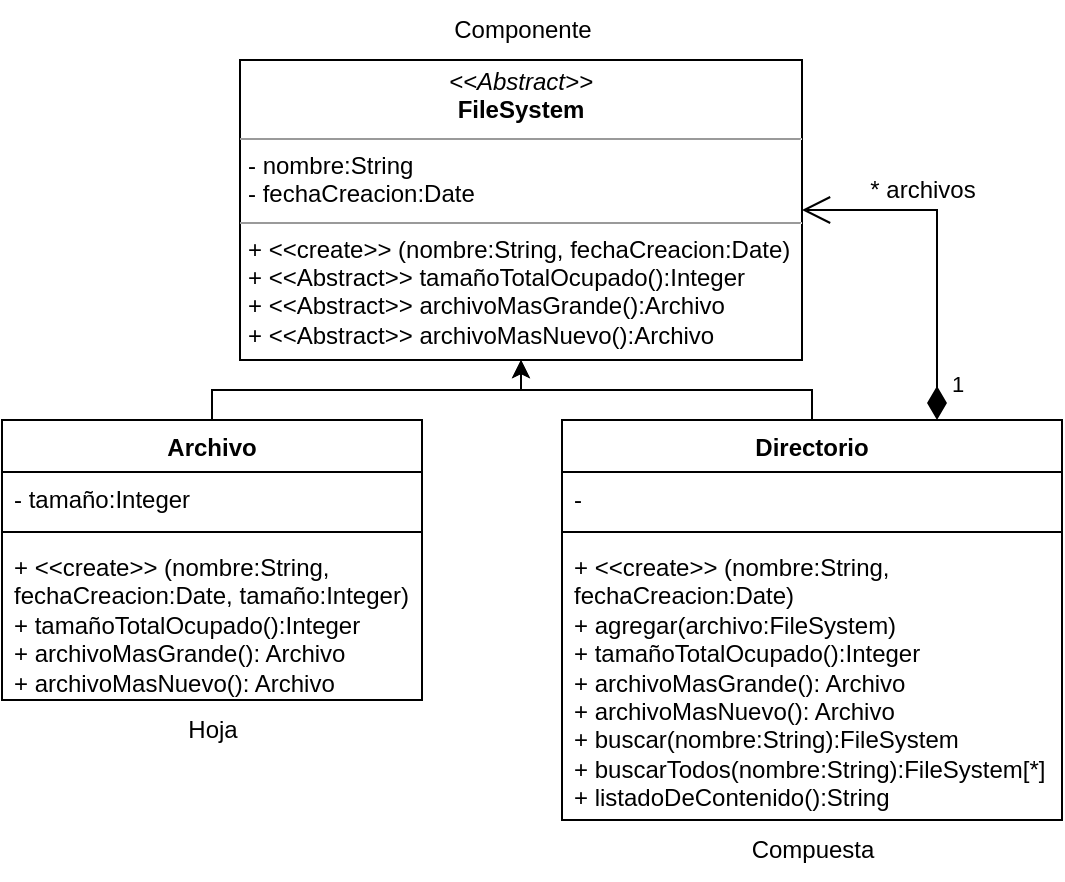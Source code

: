 <mxfile version="21.7.5" type="device">
  <diagram name="Page-1" id="mIGIi5mART5u_Ui1lpeW">
    <mxGraphModel dx="593" dy="711" grid="1" gridSize="10" guides="1" tooltips="1" connect="1" arrows="1" fold="1" page="1" pageScale="1" pageWidth="827" pageHeight="1169" math="0" shadow="0">
      <root>
        <mxCell id="0" />
        <mxCell id="1" parent="0" />
        <mxCell id="TAQJw6ibMaiN1KOhBMYJ-1" value="&lt;p style=&quot;margin:0px;margin-top:4px;text-align:center;&quot;&gt;&lt;i&gt;&amp;lt;&amp;lt;Abstract&amp;gt;&amp;gt;&lt;/i&gt;&lt;br&gt;&lt;b&gt;FileSystem&lt;/b&gt;&lt;/p&gt;&lt;hr size=&quot;1&quot;&gt;&lt;p style=&quot;margin:0px;margin-left:4px;&quot;&gt;- nombre:String&lt;/p&gt;&lt;p style=&quot;margin:0px;margin-left:4px;&quot;&gt;- fechaCreacion:Date&lt;/p&gt;&lt;hr size=&quot;1&quot;&gt;&lt;p style=&quot;margin:0px;margin-left:4px;&quot;&gt;+ &amp;lt;&amp;lt;create&amp;gt;&amp;gt; (nombre:String, fechaCreacion:Date)&lt;/p&gt;&lt;p style=&quot;margin:0px;margin-left:4px;&quot;&gt;+ &amp;lt;&amp;lt;Abstract&amp;gt;&amp;gt; tamañoTotalOcupado():Integer&lt;/p&gt;&lt;p style=&quot;margin:0px;margin-left:4px;&quot;&gt;+ &amp;lt;&amp;lt;Abstract&amp;gt;&amp;gt; archivoMasGrande():Archivo&lt;/p&gt;&lt;p style=&quot;margin:0px;margin-left:4px;&quot;&gt;+ &amp;lt;&amp;lt;Abstract&amp;gt;&amp;gt; archivoMasNuevo():Archivo&lt;/p&gt;" style="verticalAlign=top;align=left;overflow=fill;fontSize=12;fontFamily=Helvetica;html=1;whiteSpace=wrap;" vertex="1" parent="1">
          <mxGeometry x="319" y="60" width="281" height="150" as="geometry" />
        </mxCell>
        <mxCell id="TAQJw6ibMaiN1KOhBMYJ-2" value="Archivo" style="swimlane;fontStyle=1;align=center;verticalAlign=top;childLayout=stackLayout;horizontal=1;startSize=26;horizontalStack=0;resizeParent=1;resizeParentMax=0;resizeLast=0;collapsible=1;marginBottom=0;whiteSpace=wrap;html=1;" vertex="1" parent="1">
          <mxGeometry x="200" y="240" width="210" height="140" as="geometry" />
        </mxCell>
        <mxCell id="TAQJw6ibMaiN1KOhBMYJ-3" value="- tamaño:Integer" style="text;strokeColor=none;fillColor=none;align=left;verticalAlign=top;spacingLeft=4;spacingRight=4;overflow=hidden;rotatable=0;points=[[0,0.5],[1,0.5]];portConstraint=eastwest;whiteSpace=wrap;html=1;" vertex="1" parent="TAQJw6ibMaiN1KOhBMYJ-2">
          <mxGeometry y="26" width="210" height="26" as="geometry" />
        </mxCell>
        <mxCell id="TAQJw6ibMaiN1KOhBMYJ-4" value="" style="line;strokeWidth=1;fillColor=none;align=left;verticalAlign=middle;spacingTop=-1;spacingLeft=3;spacingRight=3;rotatable=0;labelPosition=right;points=[];portConstraint=eastwest;strokeColor=inherit;" vertex="1" parent="TAQJw6ibMaiN1KOhBMYJ-2">
          <mxGeometry y="52" width="210" height="8" as="geometry" />
        </mxCell>
        <mxCell id="TAQJw6ibMaiN1KOhBMYJ-5" value="+ &amp;lt;&amp;lt;create&amp;gt;&amp;gt; (nombre:String, fechaCreacion:Date, tamaño:Integer)&lt;br&gt;+ tamañoTotalOcupado():Integer&lt;br&gt;+ archivoMasGrande(): Archivo&lt;br&gt;+ archivoMasNuevo(): Archivo" style="text;strokeColor=none;fillColor=none;align=left;verticalAlign=top;spacingLeft=4;spacingRight=4;overflow=hidden;rotatable=0;points=[[0,0.5],[1,0.5]];portConstraint=eastwest;whiteSpace=wrap;html=1;" vertex="1" parent="TAQJw6ibMaiN1KOhBMYJ-2">
          <mxGeometry y="60" width="210" height="80" as="geometry" />
        </mxCell>
        <mxCell id="TAQJw6ibMaiN1KOhBMYJ-6" value="Directorio" style="swimlane;fontStyle=1;align=center;verticalAlign=top;childLayout=stackLayout;horizontal=1;startSize=26;horizontalStack=0;resizeParent=1;resizeParentMax=0;resizeLast=0;collapsible=1;marginBottom=0;whiteSpace=wrap;html=1;" vertex="1" parent="1">
          <mxGeometry x="480" y="240" width="250" height="200" as="geometry" />
        </mxCell>
        <mxCell id="TAQJw6ibMaiN1KOhBMYJ-7" value="-" style="text;strokeColor=none;fillColor=none;align=left;verticalAlign=top;spacingLeft=4;spacingRight=4;overflow=hidden;rotatable=0;points=[[0,0.5],[1,0.5]];portConstraint=eastwest;whiteSpace=wrap;html=1;" vertex="1" parent="TAQJw6ibMaiN1KOhBMYJ-6">
          <mxGeometry y="26" width="250" height="26" as="geometry" />
        </mxCell>
        <mxCell id="TAQJw6ibMaiN1KOhBMYJ-8" value="" style="line;strokeWidth=1;fillColor=none;align=left;verticalAlign=middle;spacingTop=-1;spacingLeft=3;spacingRight=3;rotatable=0;labelPosition=right;points=[];portConstraint=eastwest;strokeColor=inherit;" vertex="1" parent="TAQJw6ibMaiN1KOhBMYJ-6">
          <mxGeometry y="52" width="250" height="8" as="geometry" />
        </mxCell>
        <mxCell id="TAQJw6ibMaiN1KOhBMYJ-9" value="+ &amp;lt;&amp;lt;create&amp;gt;&amp;gt; (nombre:String, fechaCreacion:Date)&lt;br&gt;+ agregar(archivo:FileSystem)&lt;br&gt;+ tamañoTotalOcupado():Integer&lt;br&gt;+ archivoMasGrande(): Archivo&lt;br&gt;+ archivoMasNuevo(): Archivo&lt;br&gt;+ buscar(nombre:String):FileSystem&lt;br&gt;+ buscarTodos(nombre:String):FileSystem[*]&lt;br&gt;+ listadoDeContenido():String" style="text;strokeColor=none;fillColor=none;align=left;verticalAlign=top;spacingLeft=4;spacingRight=4;overflow=hidden;rotatable=0;points=[[0,0.5],[1,0.5]];portConstraint=eastwest;whiteSpace=wrap;html=1;" vertex="1" parent="TAQJw6ibMaiN1KOhBMYJ-6">
          <mxGeometry y="60" width="250" height="140" as="geometry" />
        </mxCell>
        <mxCell id="TAQJw6ibMaiN1KOhBMYJ-10" value="" style="endArrow=classic;html=1;rounded=0;exitX=0.5;exitY=0;exitDx=0;exitDy=0;entryX=0.5;entryY=1;entryDx=0;entryDy=0;edgeStyle=orthogonalEdgeStyle;" edge="1" parent="1" source="TAQJw6ibMaiN1KOhBMYJ-2" target="TAQJw6ibMaiN1KOhBMYJ-1">
          <mxGeometry width="50" height="50" relative="1" as="geometry">
            <mxPoint x="460" y="270" as="sourcePoint" />
            <mxPoint x="510" y="220" as="targetPoint" />
          </mxGeometry>
        </mxCell>
        <mxCell id="TAQJw6ibMaiN1KOhBMYJ-11" value="" style="endArrow=classic;html=1;rounded=0;entryX=0.5;entryY=1;entryDx=0;entryDy=0;exitX=0.5;exitY=0;exitDx=0;exitDy=0;edgeStyle=orthogonalEdgeStyle;" edge="1" parent="1" source="TAQJw6ibMaiN1KOhBMYJ-6" target="TAQJw6ibMaiN1KOhBMYJ-1">
          <mxGeometry width="50" height="50" relative="1" as="geometry">
            <mxPoint x="460" y="270" as="sourcePoint" />
            <mxPoint x="510" y="220" as="targetPoint" />
          </mxGeometry>
        </mxCell>
        <mxCell id="TAQJw6ibMaiN1KOhBMYJ-12" value="1" style="endArrow=open;html=1;endSize=12;startArrow=diamondThin;startSize=14;startFill=1;edgeStyle=orthogonalEdgeStyle;align=left;verticalAlign=bottom;rounded=0;entryX=1;entryY=0.5;entryDx=0;entryDy=0;exitX=0.75;exitY=0;exitDx=0;exitDy=0;" edge="1" parent="1" source="TAQJw6ibMaiN1KOhBMYJ-6" target="TAQJw6ibMaiN1KOhBMYJ-1">
          <mxGeometry x="-0.897" y="-5" relative="1" as="geometry">
            <mxPoint x="400" y="250" as="sourcePoint" />
            <mxPoint x="560" y="250" as="targetPoint" />
            <mxPoint as="offset" />
          </mxGeometry>
        </mxCell>
        <mxCell id="TAQJw6ibMaiN1KOhBMYJ-13" value="* archivos" style="text;html=1;align=center;verticalAlign=middle;resizable=0;points=[];autosize=1;strokeColor=none;fillColor=none;" vertex="1" parent="1">
          <mxGeometry x="620" y="110" width="80" height="30" as="geometry" />
        </mxCell>
        <mxCell id="TAQJw6ibMaiN1KOhBMYJ-14" value="Hoja" style="text;html=1;align=center;verticalAlign=middle;resizable=0;points=[];autosize=1;strokeColor=none;fillColor=none;" vertex="1" parent="1">
          <mxGeometry x="280" y="380" width="50" height="30" as="geometry" />
        </mxCell>
        <mxCell id="TAQJw6ibMaiN1KOhBMYJ-15" value="Compuesta" style="text;html=1;align=center;verticalAlign=middle;resizable=0;points=[];autosize=1;strokeColor=none;fillColor=none;" vertex="1" parent="1">
          <mxGeometry x="565" y="440" width="80" height="30" as="geometry" />
        </mxCell>
        <mxCell id="TAQJw6ibMaiN1KOhBMYJ-16" value="Componente" style="text;html=1;align=center;verticalAlign=middle;resizable=0;points=[];autosize=1;strokeColor=none;fillColor=none;" vertex="1" parent="1">
          <mxGeometry x="414.5" y="30" width="90" height="30" as="geometry" />
        </mxCell>
      </root>
    </mxGraphModel>
  </diagram>
</mxfile>
